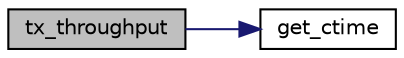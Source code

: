 digraph "tx_throughput"
{
 // LATEX_PDF_SIZE
  edge [fontname="Helvetica",fontsize="10",labelfontname="Helvetica",labelfontsize="10"];
  node [fontname="Helvetica",fontsize="10",shape=record];
  rankdir="LR";
  Node1 [label="tx_throughput",height=0.2,width=0.4,color="black", fillcolor="grey75", style="filled", fontcolor="black",tooltip="compute the transmitter throughput in bytes per seconds"];
  Node1 -> Node2 [color="midnightblue",fontsize="10",style="solid",fontname="Helvetica"];
  Node2 [label="get_ctime",height=0.2,width=0.4,color="black", fillcolor="white", style="filled",URL="$otg_8c.html#a8c2e2f0cd54f87b658206df2be650016",tooltip="get the simulation time"];
}
